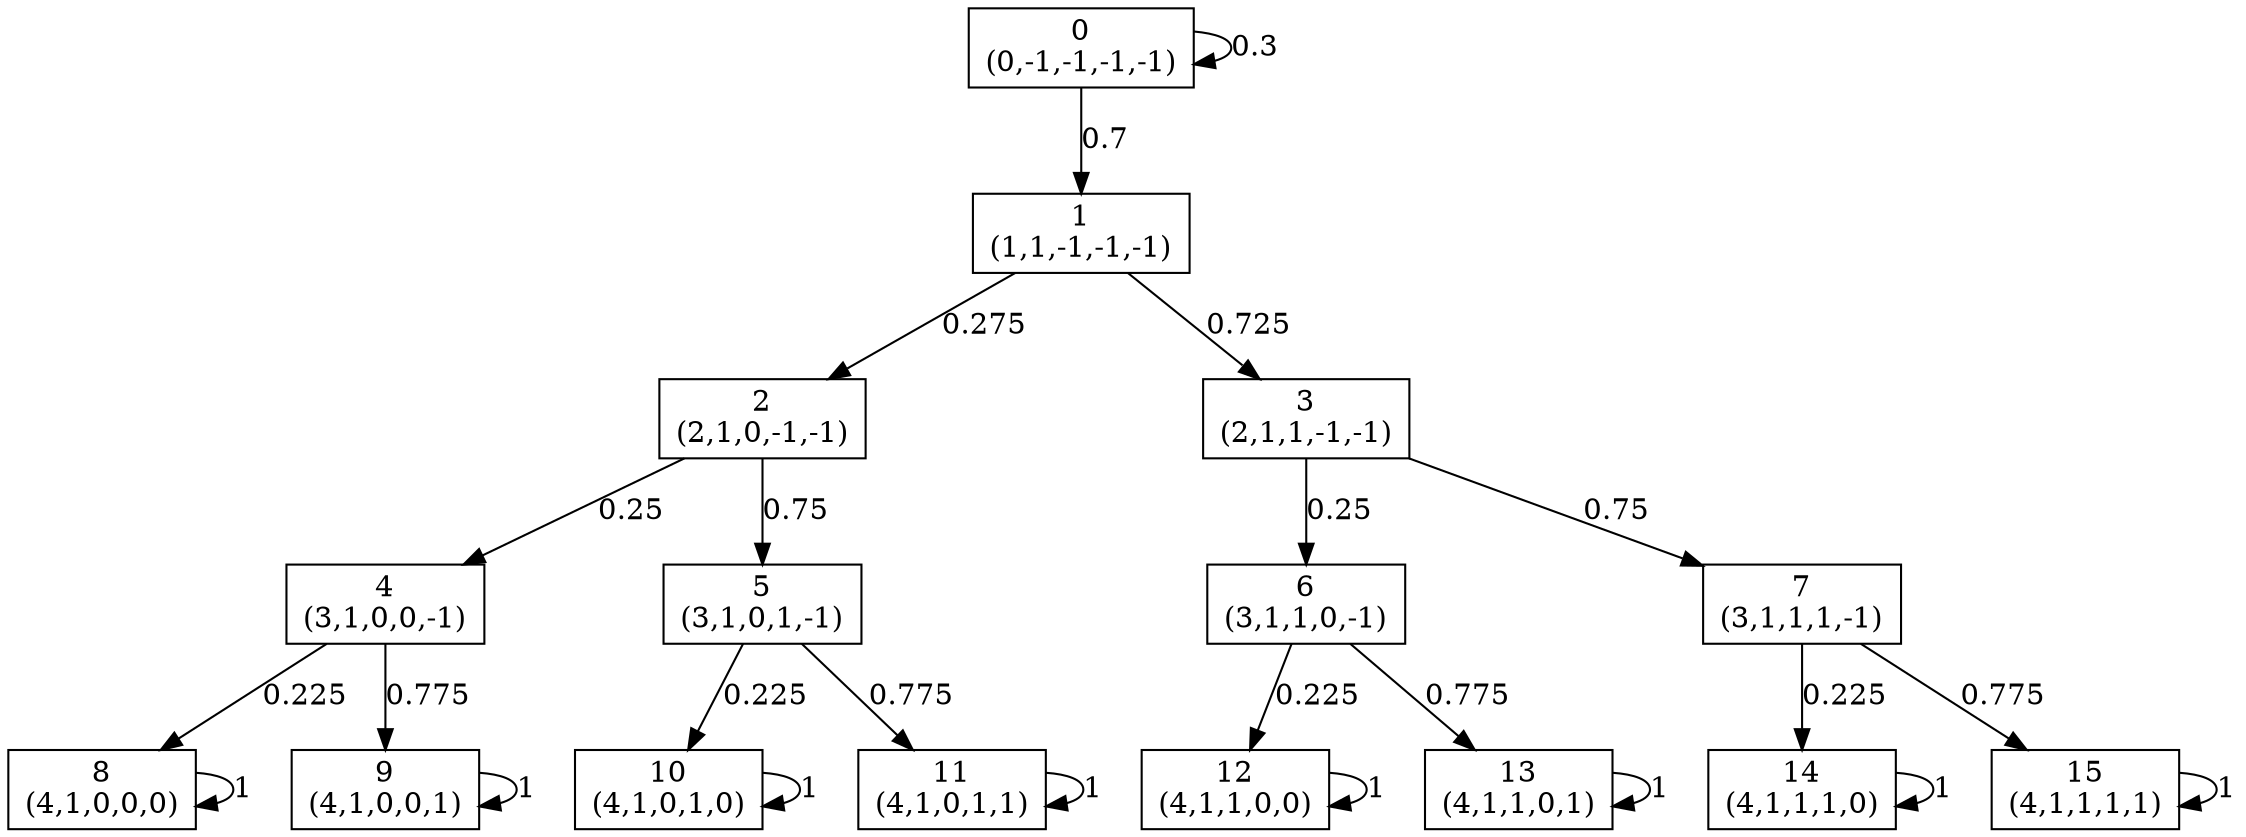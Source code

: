 digraph P {
node [shape=box];
0 -> 0 [ label="0.3" ];
0 -> 1 [ label="0.7" ];
1 -> 2 [ label="0.275" ];
1 -> 3 [ label="0.725" ];
2 -> 4 [ label="0.25" ];
2 -> 5 [ label="0.75" ];
3 -> 6 [ label="0.25" ];
3 -> 7 [ label="0.75" ];
4 -> 8 [ label="0.225" ];
4 -> 9 [ label="0.775" ];
5 -> 10 [ label="0.225" ];
5 -> 11 [ label="0.775" ];
6 -> 12 [ label="0.225" ];
6 -> 13 [ label="0.775" ];
7 -> 14 [ label="0.225" ];
7 -> 15 [ label="0.775" ];
8 -> 8 [ label="1" ];
9 -> 9 [ label="1" ];
10 -> 10 [ label="1" ];
11 -> 11 [ label="1" ];
12 -> 12 [ label="1" ];
13 -> 13 [ label="1" ];
14 -> 14 [ label="1" ];
15 -> 15 [ label="1" ];
0 [label="0\n(0,-1,-1,-1,-1)"];
1 [label="1\n(1,1,-1,-1,-1)"];
2 [label="2\n(2,1,0,-1,-1)"];
3 [label="3\n(2,1,1,-1,-1)"];
4 [label="4\n(3,1,0,0,-1)"];
5 [label="5\n(3,1,0,1,-1)"];
6 [label="6\n(3,1,1,0,-1)"];
7 [label="7\n(3,1,1,1,-1)"];
8 [label="8\n(4,1,0,0,0)"];
9 [label="9\n(4,1,0,0,1)"];
10 [label="10\n(4,1,0,1,0)"];
11 [label="11\n(4,1,0,1,1)"];
12 [label="12\n(4,1,1,0,0)"];
13 [label="13\n(4,1,1,0,1)"];
14 [label="14\n(4,1,1,1,0)"];
15 [label="15\n(4,1,1,1,1)"];
}
